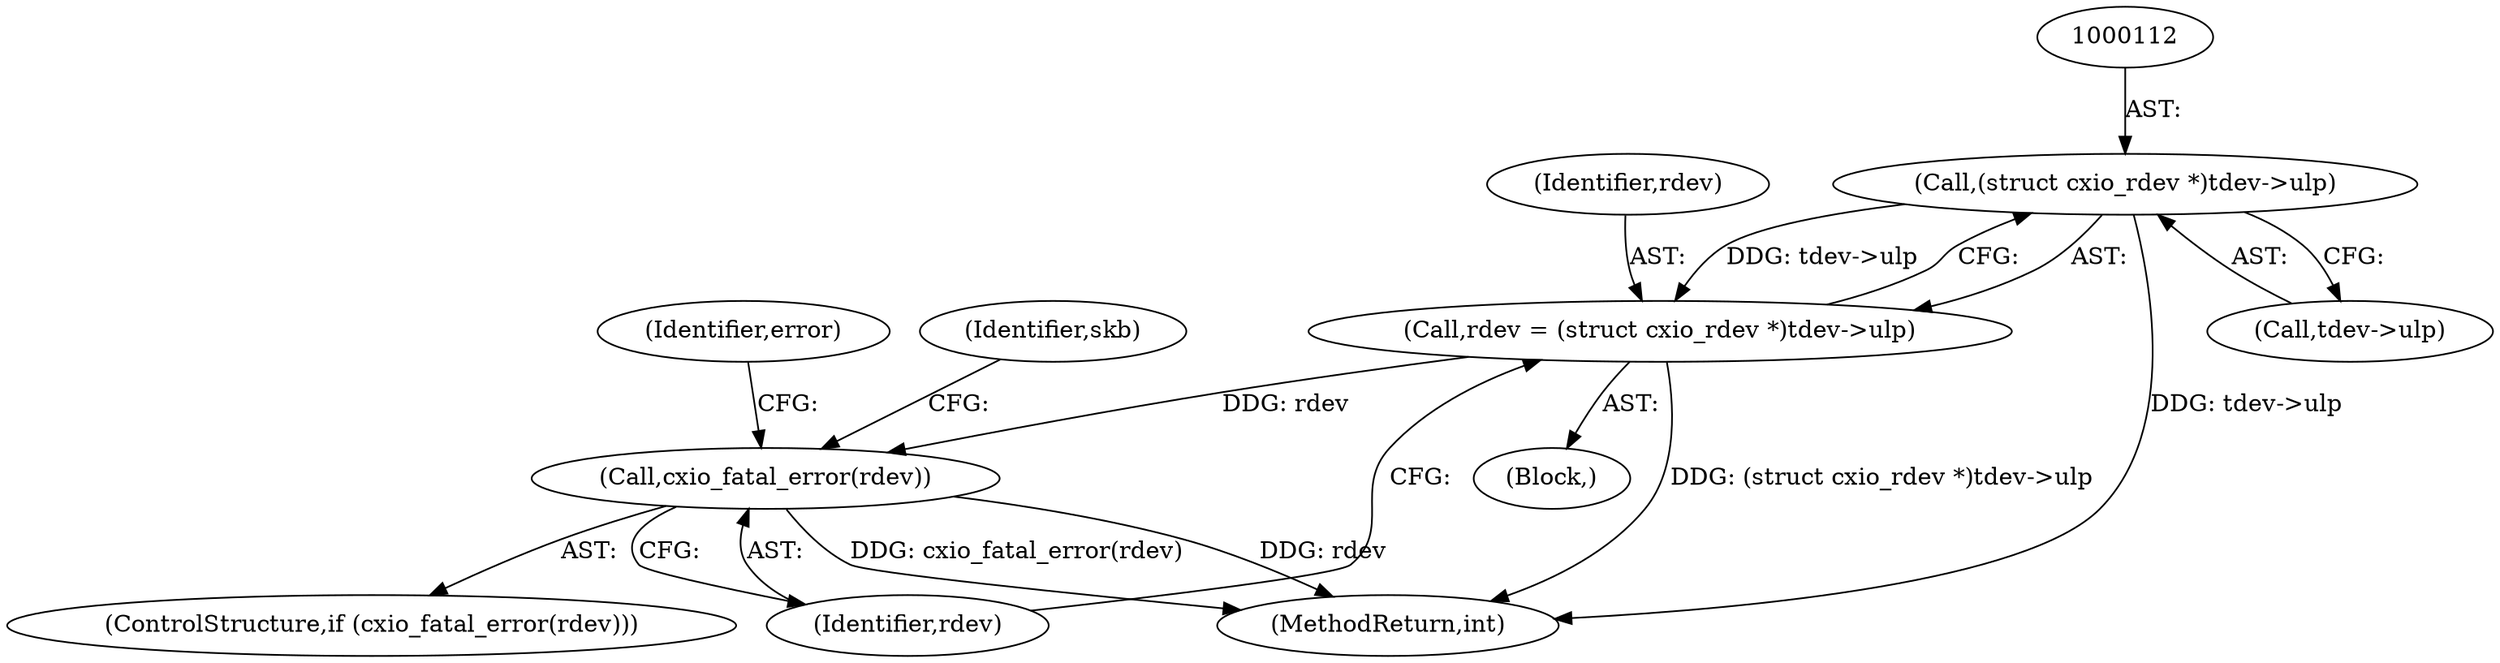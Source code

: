 digraph "0_linux_67f1aee6f45059fd6b0f5b0ecb2c97ad0451f6b3@pointer" {
"1000111" [label="(Call,(struct cxio_rdev *)tdev->ulp)"];
"1000109" [label="(Call,rdev = (struct cxio_rdev *)tdev->ulp)"];
"1000117" [label="(Call,cxio_fatal_error(rdev))"];
"1000116" [label="(ControlStructure,if (cxio_fatal_error(rdev)))"];
"1000117" [label="(Call,cxio_fatal_error(rdev))"];
"1000121" [label="(Identifier,skb)"];
"1000110" [label="(Identifier,rdev)"];
"1000103" [label="(Block,)"];
"1000111" [label="(Call,(struct cxio_rdev *)tdev->ulp)"];
"1000126" [label="(Identifier,error)"];
"1000109" [label="(Call,rdev = (struct cxio_rdev *)tdev->ulp)"];
"1000143" [label="(MethodReturn,int)"];
"1000118" [label="(Identifier,rdev)"];
"1000113" [label="(Call,tdev->ulp)"];
"1000111" -> "1000109"  [label="AST: "];
"1000111" -> "1000113"  [label="CFG: "];
"1000112" -> "1000111"  [label="AST: "];
"1000113" -> "1000111"  [label="AST: "];
"1000109" -> "1000111"  [label="CFG: "];
"1000111" -> "1000143"  [label="DDG: tdev->ulp"];
"1000111" -> "1000109"  [label="DDG: tdev->ulp"];
"1000109" -> "1000103"  [label="AST: "];
"1000110" -> "1000109"  [label="AST: "];
"1000118" -> "1000109"  [label="CFG: "];
"1000109" -> "1000143"  [label="DDG: (struct cxio_rdev *)tdev->ulp"];
"1000109" -> "1000117"  [label="DDG: rdev"];
"1000117" -> "1000116"  [label="AST: "];
"1000117" -> "1000118"  [label="CFG: "];
"1000118" -> "1000117"  [label="AST: "];
"1000121" -> "1000117"  [label="CFG: "];
"1000126" -> "1000117"  [label="CFG: "];
"1000117" -> "1000143"  [label="DDG: cxio_fatal_error(rdev)"];
"1000117" -> "1000143"  [label="DDG: rdev"];
}
